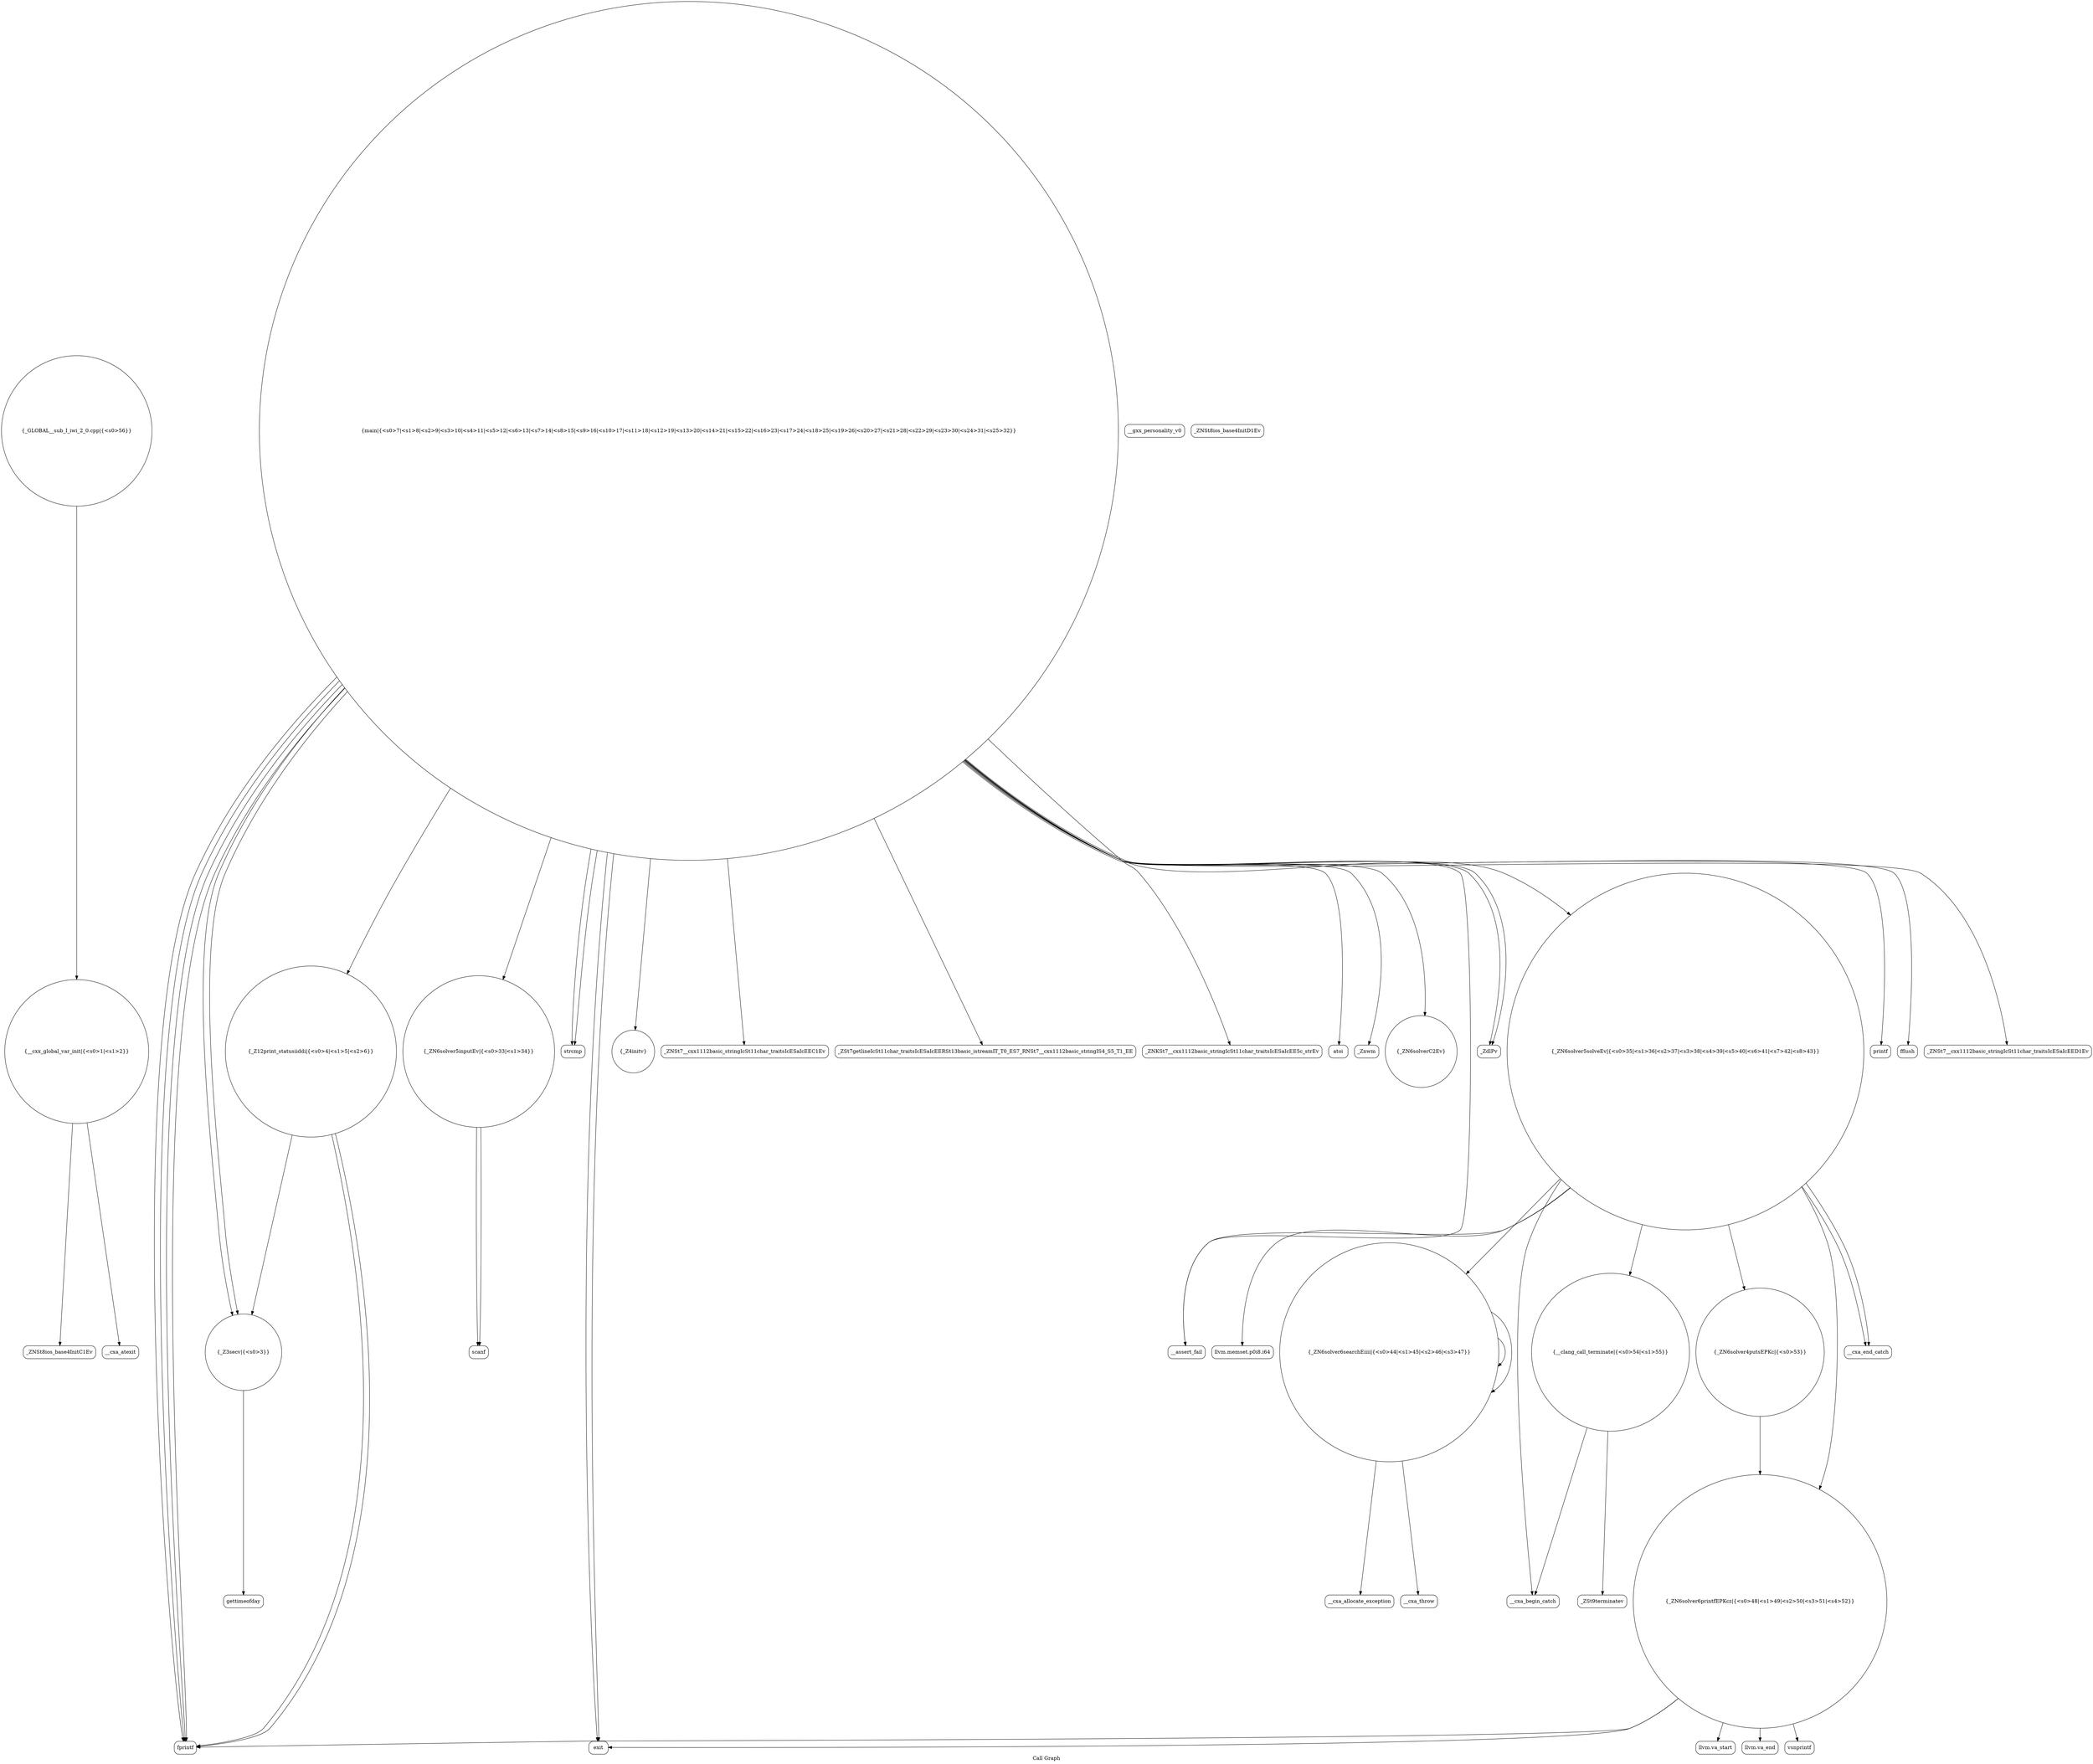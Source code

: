 digraph "Call Graph" {
	label="Call Graph";

	Node0x55e681f35b70 [shape=record,shape=circle,label="{__cxx_global_var_init|{<s0>1|<s1>2}}"];
	Node0x55e681f35b70:s0 -> Node0x55e681f35bf0[color=black];
	Node0x55e681f35b70:s1 -> Node0x55e681ff6090[color=black];
	Node0x55e681ff6c10 [shape=record,shape=Mrecord,label="{scanf}"];
	Node0x55e681ff6290 [shape=record,shape=circle,label="{_Z12print_statusiiddi|{<s0>4|<s1>5|<s2>6}}"];
	Node0x55e681ff6290:s0 -> Node0x55e681ff6310[color=black];
	Node0x55e681ff6290:s1 -> Node0x55e681ff6190[color=black];
	Node0x55e681ff6290:s2 -> Node0x55e681ff6310[color=black];
	Node0x55e681ff6f90 [shape=record,shape=circle,label="{__clang_call_terminate|{<s0>54|<s1>55}}"];
	Node0x55e681ff6f90:s0 -> Node0x55e681ff6e10[color=black];
	Node0x55e681ff6f90:s1 -> Node0x55e681ff7010[color=black];
	Node0x55e681ff6610 [shape=record,shape=Mrecord,label="{__gxx_personality_v0}"];
	Node0x55e681ff7310 [shape=record,shape=circle,label="{_GLOBAL__sub_I_iwi_2_0.cpp|{<s0>56}}"];
	Node0x55e681ff7310:s0 -> Node0x55e681f35b70[color=black];
	Node0x55e681ff6990 [shape=record,shape=circle,label="{_ZN6solver5inputEv|{<s0>33|<s1>34}}"];
	Node0x55e681ff6990:s0 -> Node0x55e681ff6c10[color=black];
	Node0x55e681ff6990:s1 -> Node0x55e681ff6c10[color=black];
	Node0x55e681ff6010 [shape=record,shape=Mrecord,label="{_ZNSt8ios_base4InitD1Ev}"];
	Node0x55e681ff6d10 [shape=record,shape=circle,label="{_ZN6solver6searchEiiii|{<s0>44|<s1>45|<s2>46|<s3>47}}"];
	Node0x55e681ff6d10:s0 -> Node0x55e681ff7090[color=black];
	Node0x55e681ff6d10:s1 -> Node0x55e681ff7110[color=black];
	Node0x55e681ff6d10:s2 -> Node0x55e681ff6d10[color=black];
	Node0x55e681ff6d10:s3 -> Node0x55e681ff6d10[color=black];
	Node0x55e681ff6390 [shape=record,shape=circle,label="{main|{<s0>7|<s1>8|<s2>9|<s3>10|<s4>11|<s5>12|<s6>13|<s7>14|<s8>15|<s9>16|<s10>17|<s11>18|<s12>19|<s13>20|<s14>21|<s15>22|<s16>23|<s17>24|<s18>25|<s19>26|<s20>27|<s21>28|<s22>29|<s23>30|<s24>31|<s25>32}}"];
	Node0x55e681ff6390:s0 -> Node0x55e681ff6410[color=black];
	Node0x55e681ff6390:s1 -> Node0x55e681ff6410[color=black];
	Node0x55e681ff6390:s2 -> Node0x55e681ff6310[color=black];
	Node0x55e681ff6390:s3 -> Node0x55e681ff6490[color=black];
	Node0x55e681ff6390:s4 -> Node0x55e681ff6190[color=black];
	Node0x55e681ff6390:s5 -> Node0x55e681ff6110[color=black];
	Node0x55e681ff6390:s6 -> Node0x55e681ff6190[color=black];
	Node0x55e681ff6390:s7 -> Node0x55e681ff6310[color=black];
	Node0x55e681ff6390:s8 -> Node0x55e681ff6510[color=black];
	Node0x55e681ff6390:s9 -> Node0x55e681ff6590[color=black];
	Node0x55e681ff6390:s10 -> Node0x55e681ff6710[color=black];
	Node0x55e681ff6390:s11 -> Node0x55e681ff6690[color=black];
	Node0x55e681ff6390:s12 -> Node0x55e681ff6310[color=black];
	Node0x55e681ff6390:s13 -> Node0x55e681ff6290[color=black];
	Node0x55e681ff6390:s14 -> Node0x55e681ff6790[color=black];
	Node0x55e681ff6390:s15 -> Node0x55e681ff6810[color=black];
	Node0x55e681ff6390:s16 -> Node0x55e681ff6910[color=black];
	Node0x55e681ff6390:s17 -> Node0x55e681ff6890[color=black];
	Node0x55e681ff6390:s18 -> Node0x55e681ff6990[color=black];
	Node0x55e681ff6390:s19 -> Node0x55e681ff6a10[color=black];
	Node0x55e681ff6390:s20 -> Node0x55e681ff6a90[color=black];
	Node0x55e681ff6390:s21 -> Node0x55e681ff6b10[color=black];
	Node0x55e681ff6390:s22 -> Node0x55e681ff6890[color=black];
	Node0x55e681ff6390:s23 -> Node0x55e681ff6310[color=black];
	Node0x55e681ff6390:s24 -> Node0x55e681ff6490[color=black];
	Node0x55e681ff6390:s25 -> Node0x55e681ff6b90[color=black];
	Node0x55e681ff7090 [shape=record,shape=Mrecord,label="{__cxa_allocate_exception}"];
	Node0x55e681ff6710 [shape=record,shape=Mrecord,label="{_ZNKSt7__cxx1112basic_stringIcSt11char_traitsIcESaIcEE5c_strEv}"];
	Node0x55e681ff6a90 [shape=record,shape=Mrecord,label="{printf}"];
	Node0x55e681ff6110 [shape=record,shape=circle,label="{_Z4initv}"];
	Node0x55e681ff6e10 [shape=record,shape=Mrecord,label="{__cxa_begin_catch}"];
	Node0x55e681ff6490 [shape=record,shape=Mrecord,label="{exit}"];
	Node0x55e681ff7190 [shape=record,shape=Mrecord,label="{llvm.va_start}"];
	Node0x55e681ff6810 [shape=record,shape=circle,label="{_ZN6solverC2Ev}"];
	Node0x55e681ff6b90 [shape=record,shape=Mrecord,label="{_ZNSt7__cxx1112basic_stringIcSt11char_traitsIcESaIcEED1Ev}"];
	Node0x55e681ff6210 [shape=record,shape=Mrecord,label="{gettimeofday}"];
	Node0x55e681ff6f10 [shape=record,shape=Mrecord,label="{__cxa_end_catch}"];
	Node0x55e681ff6590 [shape=record,shape=Mrecord,label="{_ZSt7getlineIcSt11char_traitsIcESaIcEERSt13basic_istreamIT_T0_ES7_RNSt7__cxx1112basic_stringIS4_S5_T1_EE}"];
	Node0x55e681ff7290 [shape=record,shape=Mrecord,label="{llvm.va_end}"];
	Node0x55e681ff6910 [shape=record,shape=Mrecord,label="{__assert_fail}"];
	Node0x55e681f35bf0 [shape=record,shape=Mrecord,label="{_ZNSt8ios_base4InitC1Ev}"];
	Node0x55e681ff6c90 [shape=record,shape=Mrecord,label="{llvm.memset.p0i8.i64}"];
	Node0x55e681ff6310 [shape=record,shape=Mrecord,label="{fprintf}"];
	Node0x55e681ff7010 [shape=record,shape=Mrecord,label="{_ZSt9terminatev}"];
	Node0x55e681ff6690 [shape=record,shape=Mrecord,label="{atoi}"];
	Node0x55e681ff6a10 [shape=record,shape=circle,label="{_ZN6solver5solveEv|{<s0>35|<s1>36|<s2>37|<s3>38|<s4>39|<s5>40|<s6>41|<s7>42|<s8>43}}"];
	Node0x55e681ff6a10:s0 -> Node0x55e681ff6c90[color=black];
	Node0x55e681ff6a10:s1 -> Node0x55e681ff6d10[color=black];
	Node0x55e681ff6a10:s2 -> Node0x55e681ff6d90[color=black];
	Node0x55e681ff6a10:s3 -> Node0x55e681ff6e10[color=black];
	Node0x55e681ff6a10:s4 -> Node0x55e681ff6e90[color=black];
	Node0x55e681ff6a10:s5 -> Node0x55e681ff6f10[color=black];
	Node0x55e681ff6a10:s6 -> Node0x55e681ff6910[color=black];
	Node0x55e681ff6a10:s7 -> Node0x55e681ff6f10[color=black];
	Node0x55e681ff6a10:s8 -> Node0x55e681ff6f90[color=black];
	Node0x55e681ff6090 [shape=record,shape=Mrecord,label="{__cxa_atexit}"];
	Node0x55e681ff6d90 [shape=record,shape=circle,label="{_ZN6solver6printfEPKcz|{<s0>48|<s1>49|<s2>50|<s3>51|<s4>52}}"];
	Node0x55e681ff6d90:s0 -> Node0x55e681ff7190[color=black];
	Node0x55e681ff6d90:s1 -> Node0x55e681ff7210[color=black];
	Node0x55e681ff6d90:s2 -> Node0x55e681ff7290[color=black];
	Node0x55e681ff6d90:s3 -> Node0x55e681ff6310[color=black];
	Node0x55e681ff6d90:s4 -> Node0x55e681ff6490[color=black];
	Node0x55e681ff6410 [shape=record,shape=Mrecord,label="{strcmp}"];
	Node0x55e681ff7110 [shape=record,shape=Mrecord,label="{__cxa_throw}"];
	Node0x55e681ff6790 [shape=record,shape=Mrecord,label="{_Znwm}"];
	Node0x55e681ff6b10 [shape=record,shape=Mrecord,label="{fflush}"];
	Node0x55e681ff6190 [shape=record,shape=circle,label="{_Z3secv|{<s0>3}}"];
	Node0x55e681ff6190:s0 -> Node0x55e681ff6210[color=black];
	Node0x55e681ff6e90 [shape=record,shape=circle,label="{_ZN6solver4putsEPKc|{<s0>53}}"];
	Node0x55e681ff6e90:s0 -> Node0x55e681ff6d90[color=black];
	Node0x55e681ff6510 [shape=record,shape=Mrecord,label="{_ZNSt7__cxx1112basic_stringIcSt11char_traitsIcESaIcEEC1Ev}"];
	Node0x55e681ff7210 [shape=record,shape=Mrecord,label="{vsnprintf}"];
	Node0x55e681ff6890 [shape=record,shape=Mrecord,label="{_ZdlPv}"];
}
